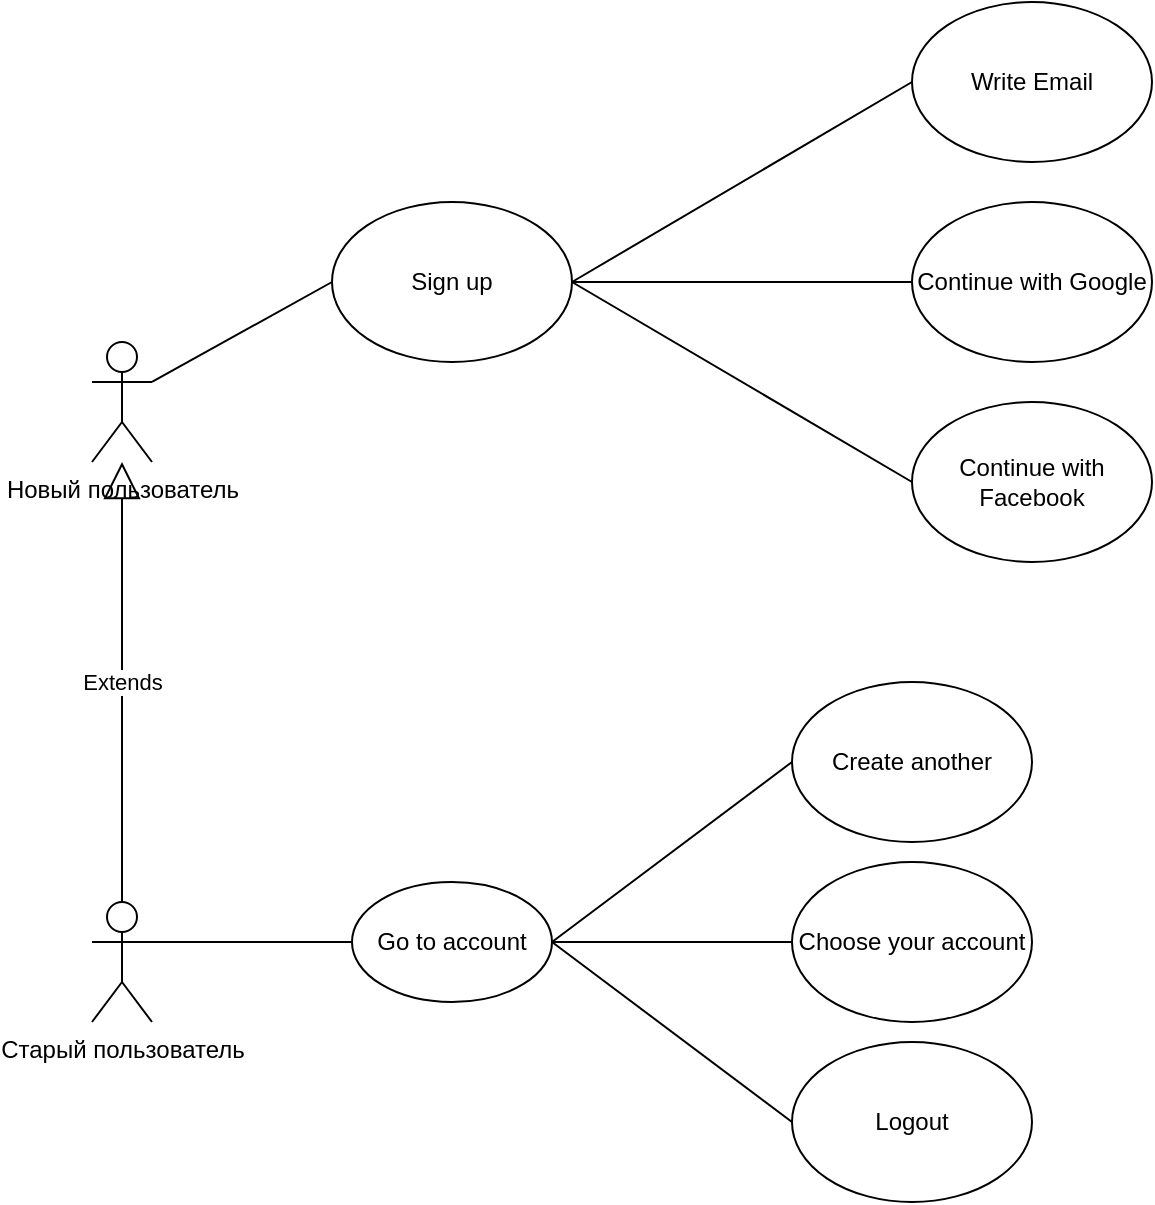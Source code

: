<mxfile version="20.8.21" type="github">
  <diagram name="Страница 1" id="TsKvnx-uZrtEEp1waYUH">
    <mxGraphModel dx="1843" dy="1953" grid="1" gridSize="10" guides="1" tooltips="1" connect="1" arrows="1" fold="1" page="1" pageScale="1" pageWidth="827" pageHeight="1169" math="0" shadow="0">
      <root>
        <mxCell id="0" />
        <mxCell id="1" parent="0" />
        <mxCell id="Bh7JtdDBreVCnWlkcwXi-1" value="Новый пользователь" style="shape=umlActor;verticalLabelPosition=bottom;verticalAlign=top;html=1;outlineConnect=0;" vertex="1" parent="1">
          <mxGeometry x="120" y="30" width="30" height="60" as="geometry" />
        </mxCell>
        <mxCell id="Bh7JtdDBreVCnWlkcwXi-2" value="Старый пользователь" style="shape=umlActor;verticalLabelPosition=bottom;verticalAlign=top;html=1;outlineConnect=0;" vertex="1" parent="1">
          <mxGeometry x="120" y="310" width="30" height="60" as="geometry" />
        </mxCell>
        <mxCell id="Bh7JtdDBreVCnWlkcwXi-3" value="" style="endArrow=none;html=1;rounded=0;exitX=1;exitY=0.333;exitDx=0;exitDy=0;exitPerimeter=0;entryX=0;entryY=0.5;entryDx=0;entryDy=0;" edge="1" parent="1" source="Bh7JtdDBreVCnWlkcwXi-2" target="Bh7JtdDBreVCnWlkcwXi-4">
          <mxGeometry width="50" height="50" relative="1" as="geometry">
            <mxPoint x="390" y="280" as="sourcePoint" />
            <mxPoint x="320" y="330" as="targetPoint" />
          </mxGeometry>
        </mxCell>
        <mxCell id="Bh7JtdDBreVCnWlkcwXi-4" value="Go to account" style="ellipse;whiteSpace=wrap;html=1;" vertex="1" parent="1">
          <mxGeometry x="250" y="300" width="100" height="60" as="geometry" />
        </mxCell>
        <mxCell id="Bh7JtdDBreVCnWlkcwXi-5" value="" style="endArrow=none;html=1;rounded=0;exitX=1;exitY=0.5;exitDx=0;exitDy=0;entryX=0;entryY=0.5;entryDx=0;entryDy=0;" edge="1" parent="1" source="Bh7JtdDBreVCnWlkcwXi-4" target="Bh7JtdDBreVCnWlkcwXi-6">
          <mxGeometry width="50" height="50" relative="1" as="geometry">
            <mxPoint x="390" y="280" as="sourcePoint" />
            <mxPoint x="480" y="270" as="targetPoint" />
          </mxGeometry>
        </mxCell>
        <mxCell id="Bh7JtdDBreVCnWlkcwXi-6" value="Create another" style="ellipse;whiteSpace=wrap;html=1;" vertex="1" parent="1">
          <mxGeometry x="470" y="200" width="120" height="80" as="geometry" />
        </mxCell>
        <mxCell id="Bh7JtdDBreVCnWlkcwXi-7" value="" style="endArrow=none;html=1;rounded=0;exitX=1;exitY=0.5;exitDx=0;exitDy=0;entryX=0;entryY=0.5;entryDx=0;entryDy=0;" edge="1" parent="1" source="Bh7JtdDBreVCnWlkcwXi-4" target="Bh7JtdDBreVCnWlkcwXi-8">
          <mxGeometry width="50" height="50" relative="1" as="geometry">
            <mxPoint x="390" y="280" as="sourcePoint" />
            <mxPoint x="480" y="320" as="targetPoint" />
          </mxGeometry>
        </mxCell>
        <mxCell id="Bh7JtdDBreVCnWlkcwXi-8" value="Logout" style="ellipse;whiteSpace=wrap;html=1;" vertex="1" parent="1">
          <mxGeometry x="470" y="380" width="120" height="80" as="geometry" />
        </mxCell>
        <mxCell id="Bh7JtdDBreVCnWlkcwXi-9" value="" style="endArrow=none;html=1;rounded=0;exitX=1;exitY=0.5;exitDx=0;exitDy=0;entryX=0;entryY=0.5;entryDx=0;entryDy=0;" edge="1" parent="1" source="Bh7JtdDBreVCnWlkcwXi-4" target="Bh7JtdDBreVCnWlkcwXi-10">
          <mxGeometry width="50" height="50" relative="1" as="geometry">
            <mxPoint x="390" y="310" as="sourcePoint" />
            <mxPoint x="490" y="330" as="targetPoint" />
          </mxGeometry>
        </mxCell>
        <mxCell id="Bh7JtdDBreVCnWlkcwXi-10" value="Choose your account" style="ellipse;whiteSpace=wrap;html=1;" vertex="1" parent="1">
          <mxGeometry x="470" y="290" width="120" height="80" as="geometry" />
        </mxCell>
        <mxCell id="Bh7JtdDBreVCnWlkcwXi-14" value="" style="endArrow=none;html=1;rounded=0;exitX=1;exitY=0.333;exitDx=0;exitDy=0;exitPerimeter=0;entryX=0;entryY=0.5;entryDx=0;entryDy=0;" edge="1" parent="1" source="Bh7JtdDBreVCnWlkcwXi-1" target="Bh7JtdDBreVCnWlkcwXi-15">
          <mxGeometry width="50" height="50" relative="1" as="geometry">
            <mxPoint x="390" y="100" as="sourcePoint" />
            <mxPoint x="330" y="-10" as="targetPoint" />
          </mxGeometry>
        </mxCell>
        <mxCell id="Bh7JtdDBreVCnWlkcwXi-15" value="Sign up" style="ellipse;whiteSpace=wrap;html=1;" vertex="1" parent="1">
          <mxGeometry x="240" y="-40" width="120" height="80" as="geometry" />
        </mxCell>
        <mxCell id="Bh7JtdDBreVCnWlkcwXi-16" value="" style="endArrow=none;html=1;rounded=0;exitX=1;exitY=0.5;exitDx=0;exitDy=0;entryX=0;entryY=0.5;entryDx=0;entryDy=0;" edge="1" parent="1" source="Bh7JtdDBreVCnWlkcwXi-15" target="Bh7JtdDBreVCnWlkcwXi-17">
          <mxGeometry width="50" height="50" relative="1" as="geometry">
            <mxPoint x="440" y="10" as="sourcePoint" />
            <mxPoint x="500" y="-40" as="targetPoint" />
          </mxGeometry>
        </mxCell>
        <mxCell id="Bh7JtdDBreVCnWlkcwXi-17" value="Write Email" style="ellipse;whiteSpace=wrap;html=1;" vertex="1" parent="1">
          <mxGeometry x="530" y="-140" width="120" height="80" as="geometry" />
        </mxCell>
        <mxCell id="Bh7JtdDBreVCnWlkcwXi-18" value="Continue with Google" style="ellipse;whiteSpace=wrap;html=1;" vertex="1" parent="1">
          <mxGeometry x="530" y="-40" width="120" height="80" as="geometry" />
        </mxCell>
        <mxCell id="Bh7JtdDBreVCnWlkcwXi-19" value="" style="endArrow=none;html=1;rounded=0;exitX=1;exitY=0.5;exitDx=0;exitDy=0;entryX=0;entryY=0.5;entryDx=0;entryDy=0;" edge="1" parent="1" source="Bh7JtdDBreVCnWlkcwXi-15" target="Bh7JtdDBreVCnWlkcwXi-18">
          <mxGeometry width="50" height="50" relative="1" as="geometry">
            <mxPoint x="390" y="140" as="sourcePoint" />
            <mxPoint x="440" y="90" as="targetPoint" />
          </mxGeometry>
        </mxCell>
        <mxCell id="Bh7JtdDBreVCnWlkcwXi-20" value="" style="endArrow=none;html=1;rounded=0;exitX=1;exitY=0.5;exitDx=0;exitDy=0;entryX=0;entryY=0.5;entryDx=0;entryDy=0;" edge="1" parent="1" source="Bh7JtdDBreVCnWlkcwXi-15" target="Bh7JtdDBreVCnWlkcwXi-21">
          <mxGeometry width="50" height="50" relative="1" as="geometry">
            <mxPoint x="390" y="140" as="sourcePoint" />
            <mxPoint x="520" y="80" as="targetPoint" />
          </mxGeometry>
        </mxCell>
        <mxCell id="Bh7JtdDBreVCnWlkcwXi-21" value="Continue with Facebook" style="ellipse;whiteSpace=wrap;html=1;" vertex="1" parent="1">
          <mxGeometry x="530" y="60" width="120" height="80" as="geometry" />
        </mxCell>
        <mxCell id="Bh7JtdDBreVCnWlkcwXi-25" value="Extends" style="endArrow=block;endSize=16;endFill=0;html=1;rounded=0;exitX=0.5;exitY=0;exitDx=0;exitDy=0;exitPerimeter=0;" edge="1" parent="1" source="Bh7JtdDBreVCnWlkcwXi-2" target="Bh7JtdDBreVCnWlkcwXi-1">
          <mxGeometry width="160" relative="1" as="geometry">
            <mxPoint x="200" y="190" as="sourcePoint" />
            <mxPoint x="360" y="190" as="targetPoint" />
          </mxGeometry>
        </mxCell>
      </root>
    </mxGraphModel>
  </diagram>
</mxfile>
